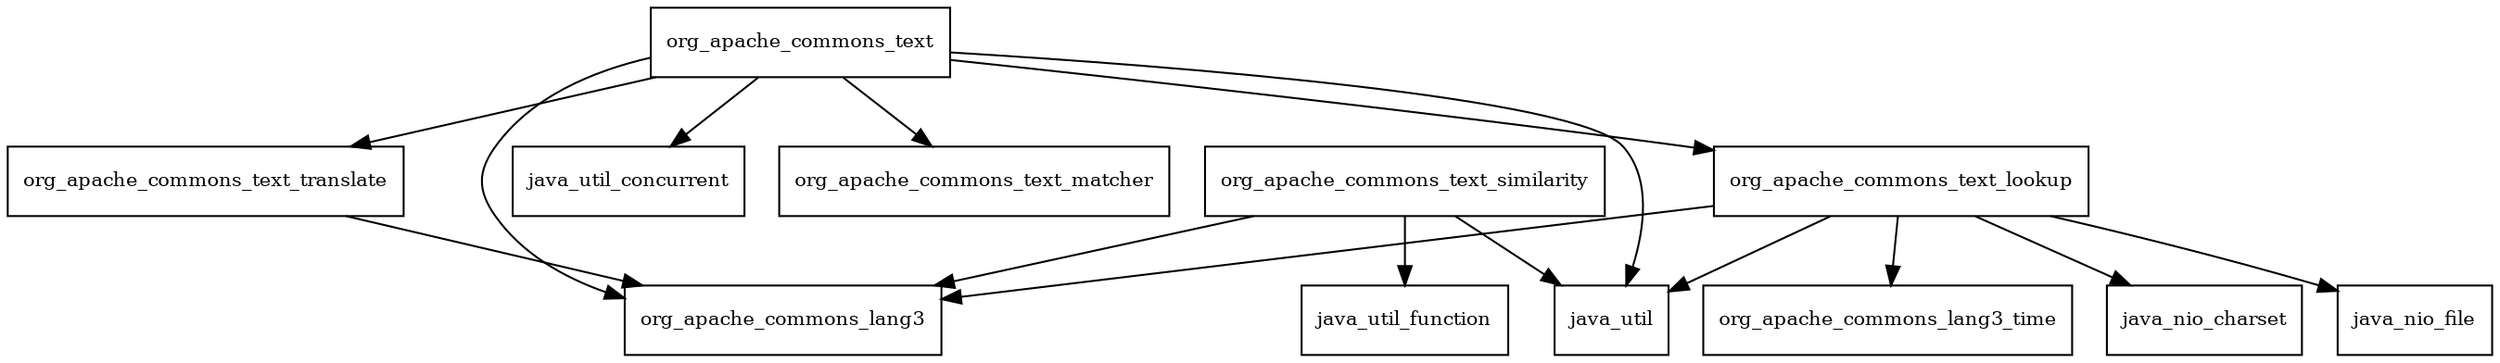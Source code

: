 digraph commons_text_1_7_package_dependencies {
  node [shape = box, fontsize=10.0];
  org_apache_commons_text -> java_util;
  org_apache_commons_text -> java_util_concurrent;
  org_apache_commons_text -> org_apache_commons_lang3;
  org_apache_commons_text -> org_apache_commons_text_lookup;
  org_apache_commons_text -> org_apache_commons_text_matcher;
  org_apache_commons_text -> org_apache_commons_text_translate;
  org_apache_commons_text_lookup -> java_nio_charset;
  org_apache_commons_text_lookup -> java_nio_file;
  org_apache_commons_text_lookup -> java_util;
  org_apache_commons_text_lookup -> org_apache_commons_lang3;
  org_apache_commons_text_lookup -> org_apache_commons_lang3_time;
  org_apache_commons_text_similarity -> java_util;
  org_apache_commons_text_similarity -> java_util_function;
  org_apache_commons_text_similarity -> org_apache_commons_lang3;
  org_apache_commons_text_translate -> org_apache_commons_lang3;
}
